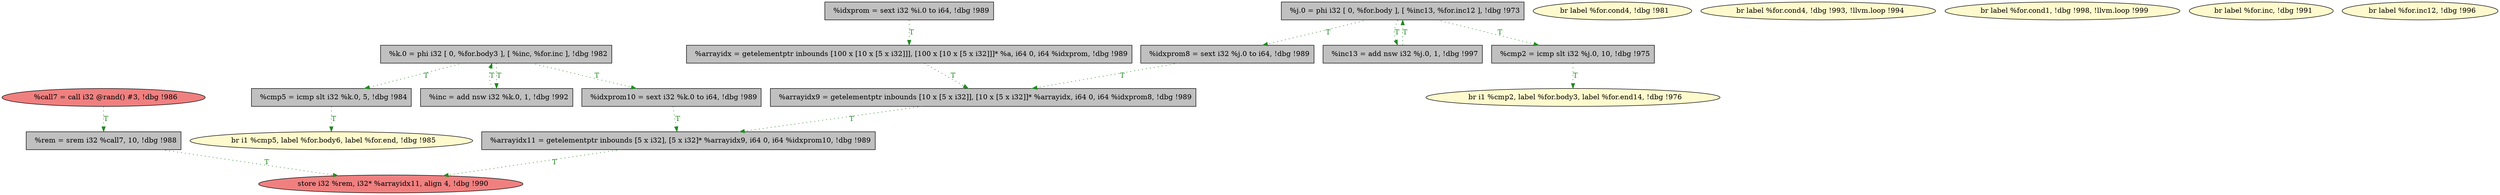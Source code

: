 
digraph G {


node423 [fillcolor=grey,label="  %idxprom8 = sext i32 %j.0 to i64, !dbg !989",shape=rectangle,style=filled ]
node420 [fillcolor=grey,label="  %rem = srem i32 %call7, 10, !dbg !988",shape=rectangle,style=filled ]
node422 [fillcolor=grey,label="  %arrayidx = getelementptr inbounds [100 x [10 x [5 x i32]]], [100 x [10 x [5 x i32]]]* %a, i64 0, i64 %idxprom, !dbg !989",shape=rectangle,style=filled ]
node407 [fillcolor=grey,label="  %idxprom10 = sext i32 %k.0 to i64, !dbg !989",shape=rectangle,style=filled ]
node409 [fillcolor=lemonchiffon,label="  br label %for.cond4, !dbg !981",shape=ellipse,style=filled ]
node417 [fillcolor=grey,label="  %k.0 = phi i32 [ 0, %for.body3 ], [ %inc, %for.inc ], !dbg !982",shape=rectangle,style=filled ]
node408 [fillcolor=grey,label="  %cmp5 = icmp slt i32 %k.0, 5, !dbg !984",shape=rectangle,style=filled ]
node418 [fillcolor=grey,label="  %cmp2 = icmp slt i32 %j.0, 10, !dbg !975",shape=rectangle,style=filled ]
node406 [fillcolor=lemonchiffon,label="  br label %for.cond4, !dbg !993, !llvm.loop !994",shape=ellipse,style=filled ]
node405 [fillcolor=lightcoral,label="  store i32 %rem, i32* %arrayidx11, align 4, !dbg !990",shape=ellipse,style=filled ]
node410 [fillcolor=lemonchiffon,label="  br i1 %cmp2, label %for.body3, label %for.end14, !dbg !976",shape=ellipse,style=filled ]
node421 [fillcolor=grey,label="  %idxprom = sext i32 %i.0 to i64, !dbg !989",shape=rectangle,style=filled ]
node404 [fillcolor=grey,label="  %inc = add nsw i32 %k.0, 1, !dbg !992",shape=rectangle,style=filled ]
node416 [fillcolor=lightcoral,label="  %call7 = call i32 @rand() #3, !dbg !986",shape=ellipse,style=filled ]
node411 [fillcolor=grey,label="  %j.0 = phi i32 [ 0, %for.body ], [ %inc13, %for.inc12 ], !dbg !973",shape=rectangle,style=filled ]
node419 [fillcolor=lemonchiffon,label="  br label %for.cond1, !dbg !998, !llvm.loop !999",shape=ellipse,style=filled ]
node412 [fillcolor=lemonchiffon,label="  br i1 %cmp5, label %for.body6, label %for.end, !dbg !985",shape=ellipse,style=filled ]
node403 [fillcolor=lemonchiffon,label="  br label %for.inc, !dbg !991",shape=ellipse,style=filled ]
node413 [fillcolor=grey,label="  %inc13 = add nsw i32 %j.0, 1, !dbg !997",shape=rectangle,style=filled ]
node424 [fillcolor=grey,label="  %arrayidx9 = getelementptr inbounds [10 x [5 x i32]], [10 x [5 x i32]]* %arrayidx, i64 0, i64 %idxprom8, !dbg !989",shape=rectangle,style=filled ]
node414 [fillcolor=grey,label="  %arrayidx11 = getelementptr inbounds [5 x i32], [5 x i32]* %arrayidx9, i64 0, i64 %idxprom10, !dbg !989",shape=rectangle,style=filled ]
node415 [fillcolor=lemonchiffon,label="  br label %for.inc12, !dbg !996",shape=ellipse,style=filled ]

node420->node405 [style=dotted,color=forestgreen,label="T",fontcolor=forestgreen ]
node418->node410 [style=dotted,color=forestgreen,label="T",fontcolor=forestgreen ]
node411->node418 [style=dotted,color=forestgreen,label="T",fontcolor=forestgreen ]
node421->node422 [style=dotted,color=forestgreen,label="T",fontcolor=forestgreen ]
node417->node404 [style=dotted,color=forestgreen,label="T",fontcolor=forestgreen ]
node408->node412 [style=dotted,color=forestgreen,label="T",fontcolor=forestgreen ]
node411->node413 [style=dotted,color=forestgreen,label="T",fontcolor=forestgreen ]
node424->node414 [style=dotted,color=forestgreen,label="T",fontcolor=forestgreen ]
node407->node414 [style=dotted,color=forestgreen,label="T",fontcolor=forestgreen ]
node404->node417 [style=dotted,color=forestgreen,label="T",fontcolor=forestgreen ]
node411->node423 [style=dotted,color=forestgreen,label="T",fontcolor=forestgreen ]
node414->node405 [style=dotted,color=forestgreen,label="T",fontcolor=forestgreen ]
node422->node424 [style=dotted,color=forestgreen,label="T",fontcolor=forestgreen ]
node423->node424 [style=dotted,color=forestgreen,label="T",fontcolor=forestgreen ]
node416->node420 [style=dotted,color=forestgreen,label="T",fontcolor=forestgreen ]
node417->node407 [style=dotted,color=forestgreen,label="T",fontcolor=forestgreen ]
node413->node411 [style=dotted,color=forestgreen,label="T",fontcolor=forestgreen ]
node417->node408 [style=dotted,color=forestgreen,label="T",fontcolor=forestgreen ]


}

